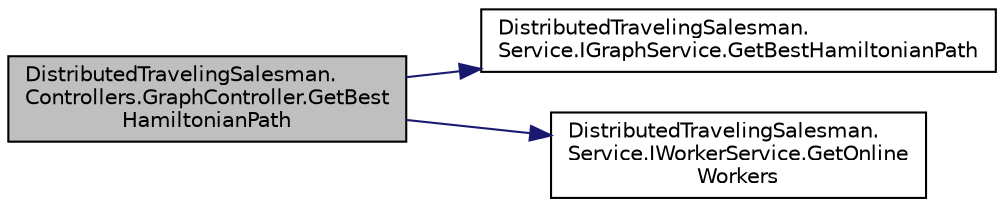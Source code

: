 digraph "DistributedTravelingSalesman.Controllers.GraphController.GetBestHamiltonianPath"
{
 // INTERACTIVE_SVG=YES
 // LATEX_PDF_SIZE
  edge [fontname="Helvetica",fontsize="10",labelfontname="Helvetica",labelfontsize="10"];
  node [fontname="Helvetica",fontsize="10",shape=record];
  rankdir="LR";
  Node1 [label="DistributedTravelingSalesman.\lControllers.GraphController.GetBest\lHamiltonianPath",height=0.2,width=0.4,color="black", fillcolor="grey75", style="filled", fontcolor="black",tooltip=" "];
  Node1 -> Node2 [color="midnightblue",fontsize="10",style="solid",fontname="Helvetica"];
  Node2 [label="DistributedTravelingSalesman.\lService.IGraphService.GetBestHamiltonianPath",height=0.2,width=0.4,color="black", fillcolor="white", style="filled",URL="$interface_distributed_traveling_salesman_1_1_service_1_1_i_graph_service.html#ac4ef7b057bdcc17ae536241e8b5d8a9b",tooltip=" "];
  Node1 -> Node3 [color="midnightblue",fontsize="10",style="solid",fontname="Helvetica"];
  Node3 [label="DistributedTravelingSalesman.\lService.IWorkerService.GetOnline\lWorkers",height=0.2,width=0.4,color="black", fillcolor="white", style="filled",URL="$interface_distributed_traveling_salesman_1_1_service_1_1_i_worker_service.html#ad84092f2bb15ed2ecde6421fbe8e4170",tooltip=" "];
}
